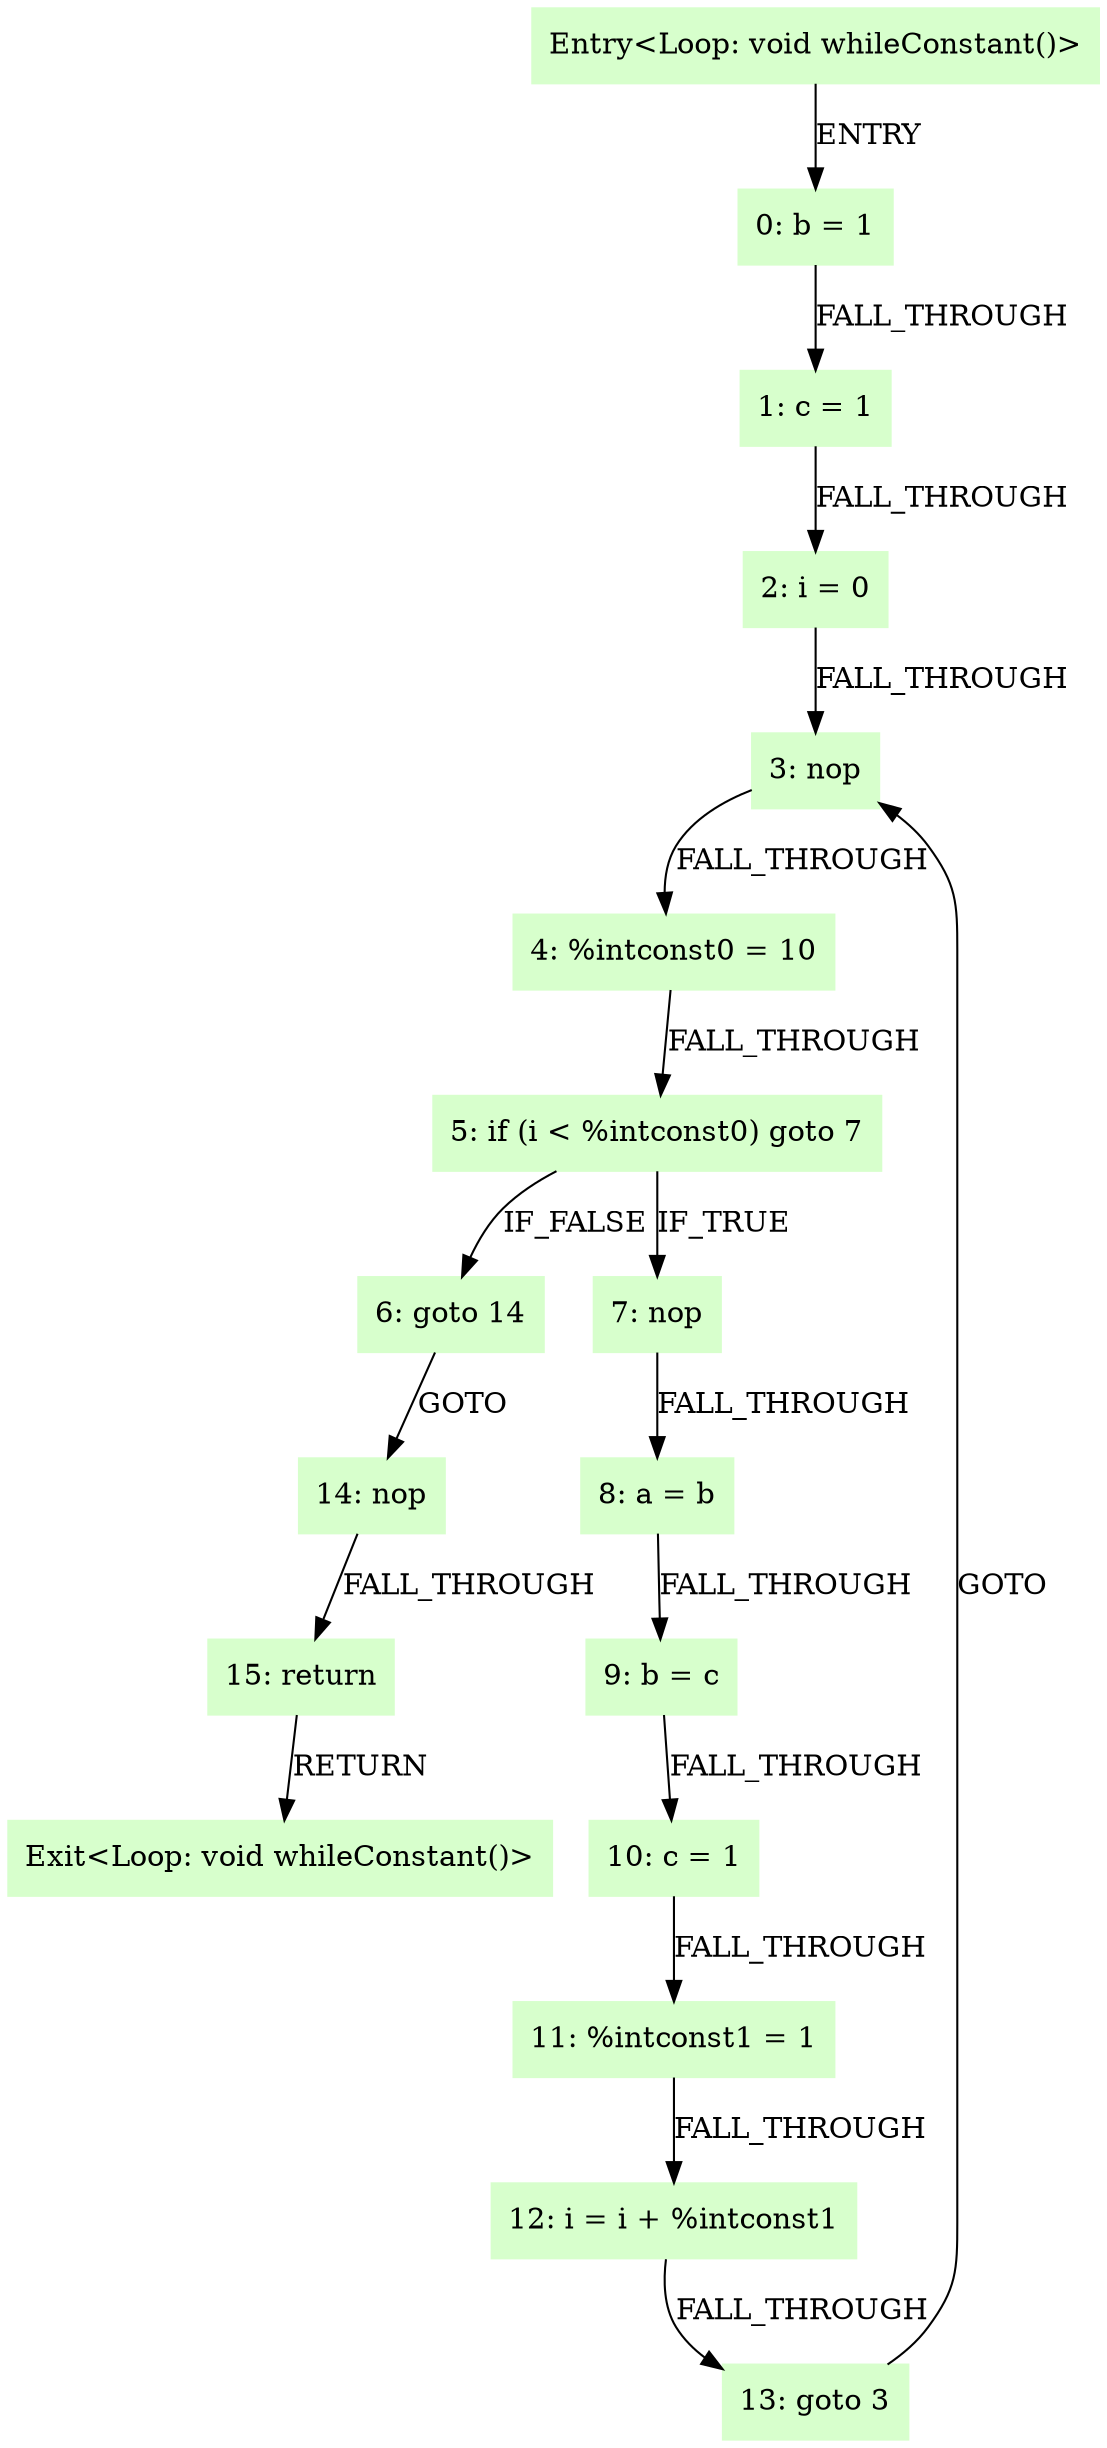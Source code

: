 digraph G {
  node [color=".3 .2 1.0",style=filled,shape=box,];
  "0" [label="Entry<Loop: void whileConstant()>",];
  "1" [label="0: b = 1",];
  "2" [label="1: c = 1",];
  "3" [label="2: i = 0",];
  "4" [label="3: nop",];
  "5" [label="4: %intconst0 = 10",];
  "6" [label="5: if (i < %intconst0) goto 7",];
  "7" [label="6: goto 14",];
  "8" [label="7: nop",];
  "9" [label="8: a = b",];
  "10" [label="9: b = c",];
  "11" [label="10: c = 1",];
  "12" [label="11: %intconst1 = 1",];
  "13" [label="12: i = i + %intconst1",];
  "14" [label="13: goto 3",];
  "15" [label="14: nop",];
  "16" [label="15: return",];
  "17" [label="Exit<Loop: void whileConstant()>",];
  "0" -> "1" [label="ENTRY",];
  "1" -> "2" [label="FALL_THROUGH",];
  "2" -> "3" [label="FALL_THROUGH",];
  "3" -> "4" [label="FALL_THROUGH",];
  "4" -> "5" [label="FALL_THROUGH",];
  "5" -> "6" [label="FALL_THROUGH",];
  "6" -> "8" [label="IF_TRUE",];
  "6" -> "7" [label="IF_FALSE",];
  "7" -> "15" [label="GOTO",];
  "8" -> "9" [label="FALL_THROUGH",];
  "9" -> "10" [label="FALL_THROUGH",];
  "10" -> "11" [label="FALL_THROUGH",];
  "11" -> "12" [label="FALL_THROUGH",];
  "12" -> "13" [label="FALL_THROUGH",];
  "13" -> "14" [label="FALL_THROUGH",];
  "14" -> "4" [label="GOTO",];
  "15" -> "16" [label="FALL_THROUGH",];
  "16" -> "17" [label="RETURN",];
}
